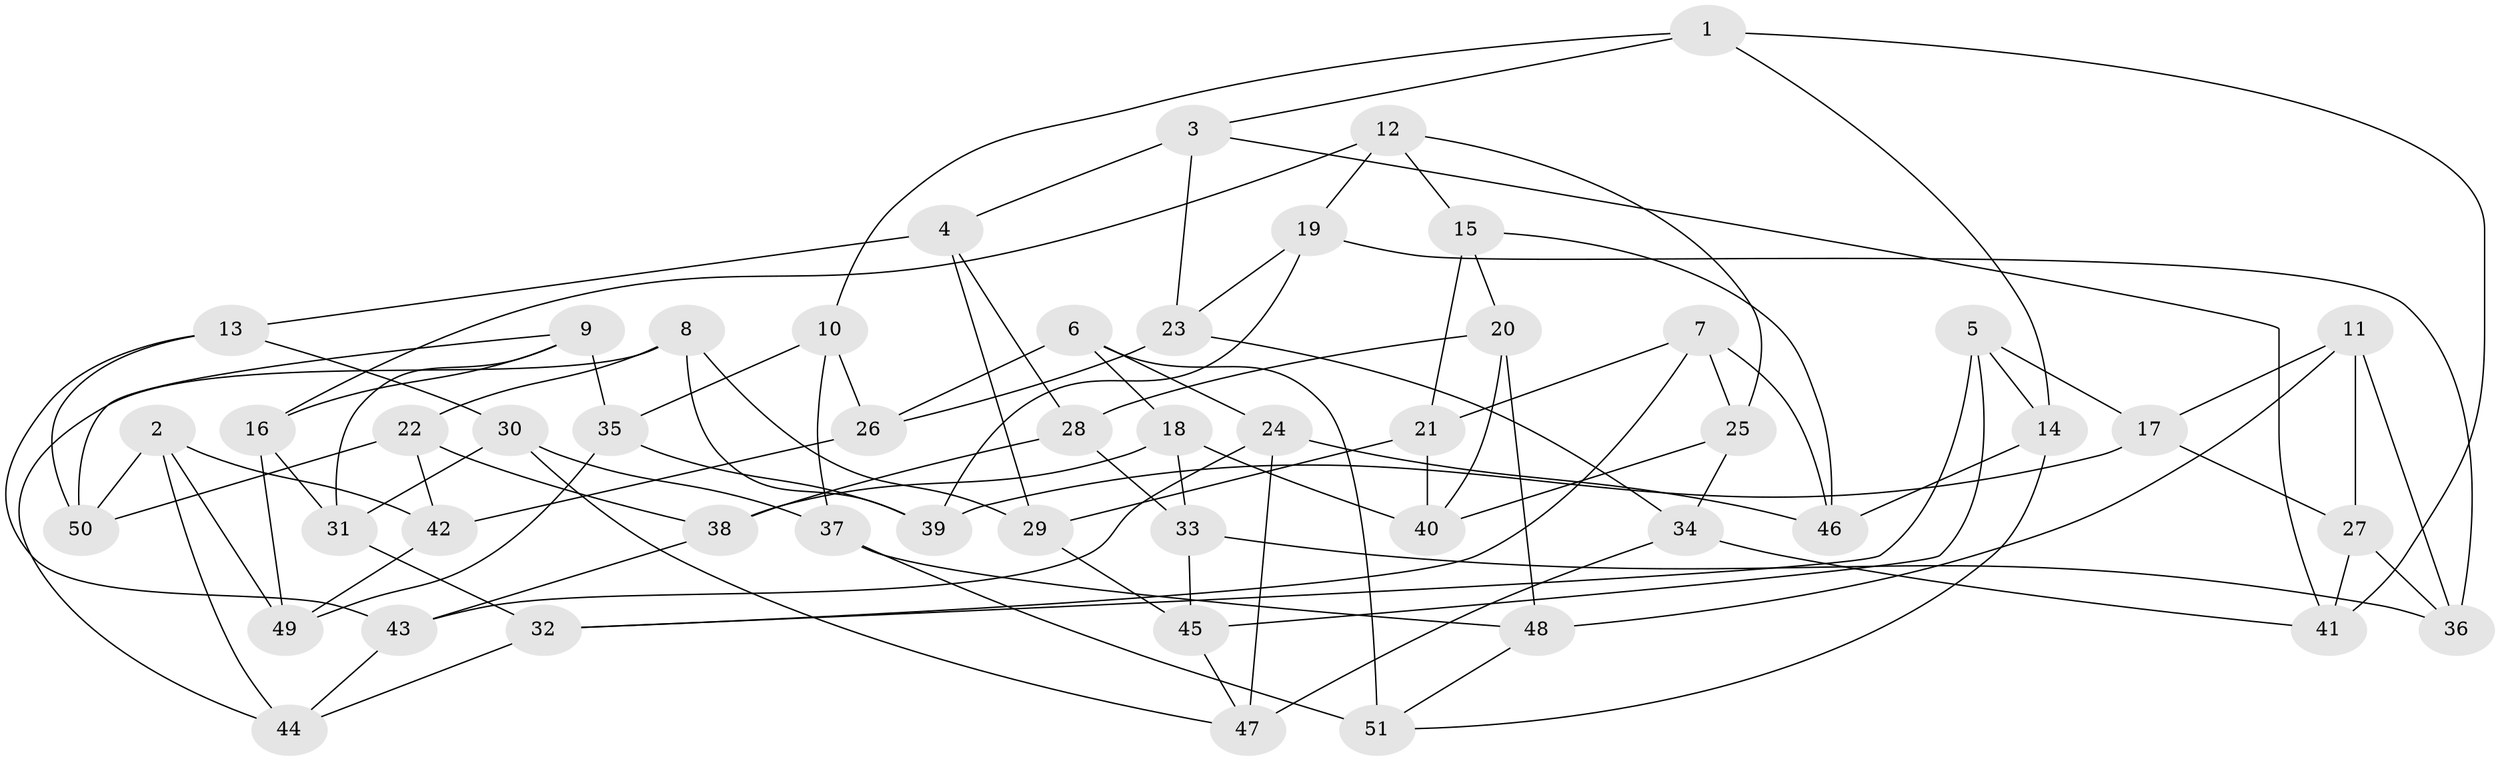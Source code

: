 // Generated by graph-tools (version 1.1) at 2025/57/03/09/25 04:57:59]
// undirected, 51 vertices, 102 edges
graph export_dot {
graph [start="1"]
  node [color=gray90,style=filled];
  1;
  2;
  3;
  4;
  5;
  6;
  7;
  8;
  9;
  10;
  11;
  12;
  13;
  14;
  15;
  16;
  17;
  18;
  19;
  20;
  21;
  22;
  23;
  24;
  25;
  26;
  27;
  28;
  29;
  30;
  31;
  32;
  33;
  34;
  35;
  36;
  37;
  38;
  39;
  40;
  41;
  42;
  43;
  44;
  45;
  46;
  47;
  48;
  49;
  50;
  51;
  1 -- 3;
  1 -- 14;
  1 -- 41;
  1 -- 10;
  2 -- 44;
  2 -- 50;
  2 -- 42;
  2 -- 49;
  3 -- 41;
  3 -- 4;
  3 -- 23;
  4 -- 29;
  4 -- 13;
  4 -- 28;
  5 -- 45;
  5 -- 17;
  5 -- 14;
  5 -- 32;
  6 -- 51;
  6 -- 18;
  6 -- 26;
  6 -- 24;
  7 -- 21;
  7 -- 46;
  7 -- 32;
  7 -- 25;
  8 -- 44;
  8 -- 22;
  8 -- 39;
  8 -- 29;
  9 -- 16;
  9 -- 50;
  9 -- 35;
  9 -- 31;
  10 -- 26;
  10 -- 37;
  10 -- 35;
  11 -- 27;
  11 -- 48;
  11 -- 17;
  11 -- 36;
  12 -- 15;
  12 -- 25;
  12 -- 16;
  12 -- 19;
  13 -- 43;
  13 -- 30;
  13 -- 50;
  14 -- 51;
  14 -- 46;
  15 -- 46;
  15 -- 21;
  15 -- 20;
  16 -- 49;
  16 -- 31;
  17 -- 39;
  17 -- 27;
  18 -- 38;
  18 -- 40;
  18 -- 33;
  19 -- 23;
  19 -- 39;
  19 -- 36;
  20 -- 40;
  20 -- 28;
  20 -- 48;
  21 -- 40;
  21 -- 29;
  22 -- 50;
  22 -- 42;
  22 -- 38;
  23 -- 26;
  23 -- 34;
  24 -- 47;
  24 -- 46;
  24 -- 43;
  25 -- 34;
  25 -- 40;
  26 -- 42;
  27 -- 36;
  27 -- 41;
  28 -- 33;
  28 -- 38;
  29 -- 45;
  30 -- 37;
  30 -- 47;
  30 -- 31;
  31 -- 32;
  32 -- 44;
  33 -- 36;
  33 -- 45;
  34 -- 41;
  34 -- 47;
  35 -- 39;
  35 -- 49;
  37 -- 51;
  37 -- 48;
  38 -- 43;
  42 -- 49;
  43 -- 44;
  45 -- 47;
  48 -- 51;
}

